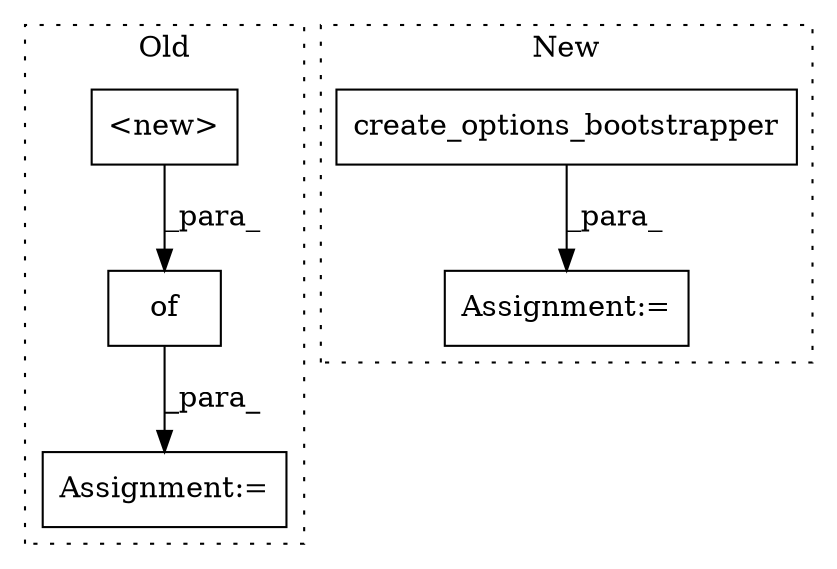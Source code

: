 digraph G {
subgraph cluster0 {
1 [label="of" a="32" s="3618,3761" l="3,1" shape="box"];
4 [label="<new>" a="14" s="3621" l="25" shape="box"];
5 [label="Assignment:=" a="7" s="3581" l="1" shape="box"];
label = "Old";
style="dotted";
}
subgraph cluster1 {
2 [label="create_options_bootstrapper" a="32" s="2815,2847" l="28,1" shape="box"];
3 [label="Assignment:=" a="7" s="2814" l="1" shape="box"];
label = "New";
style="dotted";
}
1 -> 5 [label="_para_"];
2 -> 3 [label="_para_"];
4 -> 1 [label="_para_"];
}